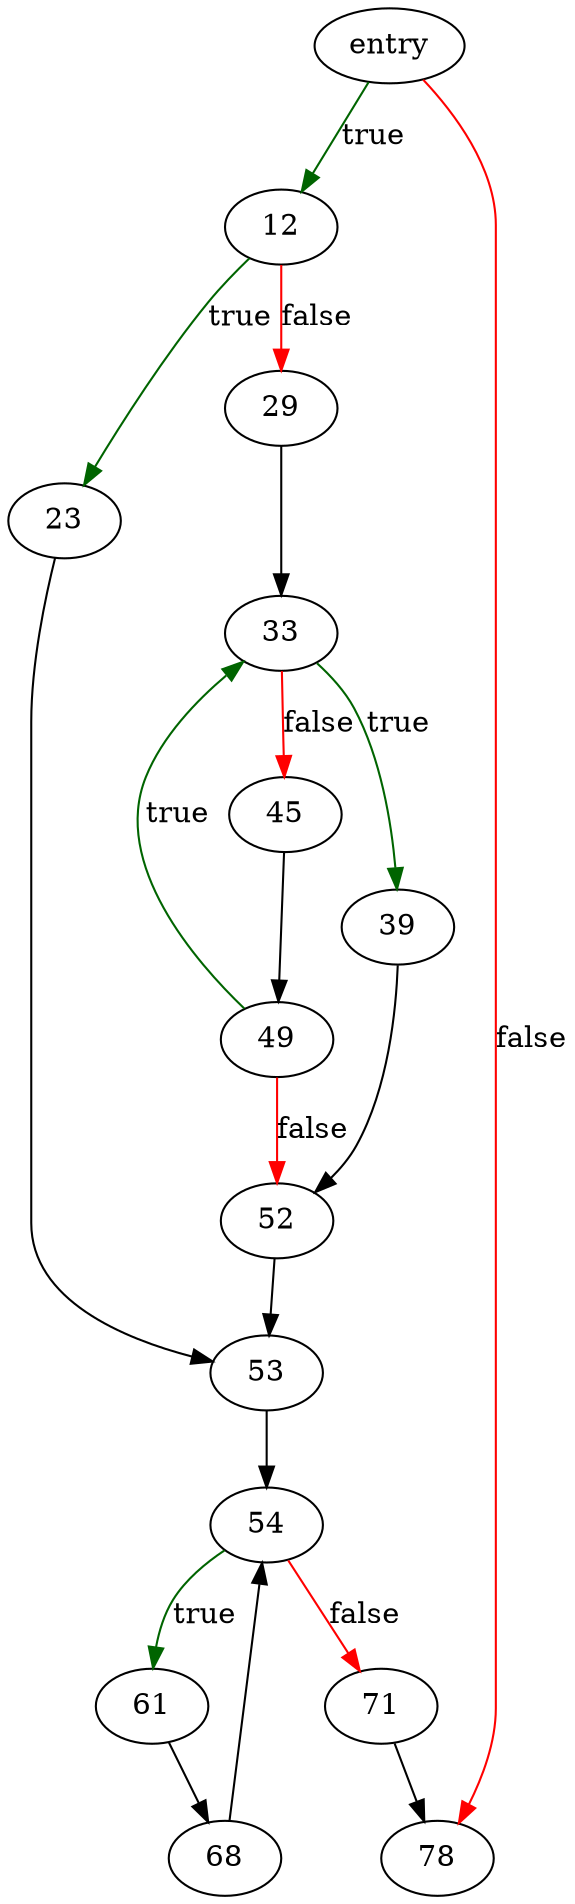 digraph "sqlite3BtreeCloseCursor" {
	// Node definitions.
	1 [label=entry];
	12;
	23;
	29;
	33;
	39;
	45;
	49;
	52;
	53;
	54;
	61;
	68;
	71;
	78;

	// Edge definitions.
	1 -> 12 [
		color=darkgreen
		label=true
	];
	1 -> 78 [
		color=red
		label=false
	];
	12 -> 23 [
		color=darkgreen
		label=true
	];
	12 -> 29 [
		color=red
		label=false
	];
	23 -> 53;
	29 -> 33;
	33 -> 39 [
		color=darkgreen
		label=true
	];
	33 -> 45 [
		color=red
		label=false
	];
	39 -> 52;
	45 -> 49;
	49 -> 33 [
		color=darkgreen
		label=true
	];
	49 -> 52 [
		color=red
		label=false
	];
	52 -> 53;
	53 -> 54;
	54 -> 61 [
		color=darkgreen
		label=true
	];
	54 -> 71 [
		color=red
		label=false
	];
	61 -> 68;
	68 -> 54;
	71 -> 78;
}